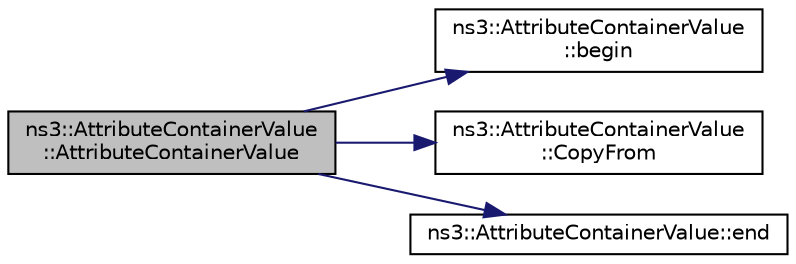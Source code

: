 digraph "ns3::AttributeContainerValue::AttributeContainerValue"
{
 // LATEX_PDF_SIZE
  edge [fontname="Helvetica",fontsize="10",labelfontname="Helvetica",labelfontsize="10"];
  node [fontname="Helvetica",fontsize="10",shape=record];
  rankdir="LR";
  Node1 [label="ns3::AttributeContainerValue\l::AttributeContainerValue",height=0.2,width=0.4,color="black", fillcolor="grey75", style="filled", fontcolor="black",tooltip="Construct from iterators."];
  Node1 -> Node2 [color="midnightblue",fontsize="10",style="solid",fontname="Helvetica"];
  Node2 [label="ns3::AttributeContainerValue\l::begin",height=0.2,width=0.4,color="black", fillcolor="white", style="filled",URL="$classns3_1_1_attribute_container_value.html#ac8079e99289b1a34add089e69d3bc2ee",tooltip="STL-style beginning of container."];
  Node1 -> Node3 [color="midnightblue",fontsize="10",style="solid",fontname="Helvetica"];
  Node3 [label="ns3::AttributeContainerValue\l::CopyFrom",height=0.2,width=0.4,color="black", fillcolor="white", style="filled",URL="$classns3_1_1_attribute_container_value.html#ac7ec12eeffc581f576d3657b0cc35cae",tooltip="Copy items from begin to end."];
  Node1 -> Node4 [color="midnightblue",fontsize="10",style="solid",fontname="Helvetica"];
  Node4 [label="ns3::AttributeContainerValue::end",height=0.2,width=0.4,color="black", fillcolor="white", style="filled",URL="$classns3_1_1_attribute_container_value.html#a86a52f0e7484d68c1e9777497443e2a4",tooltip="STL-style end of container."];
}
